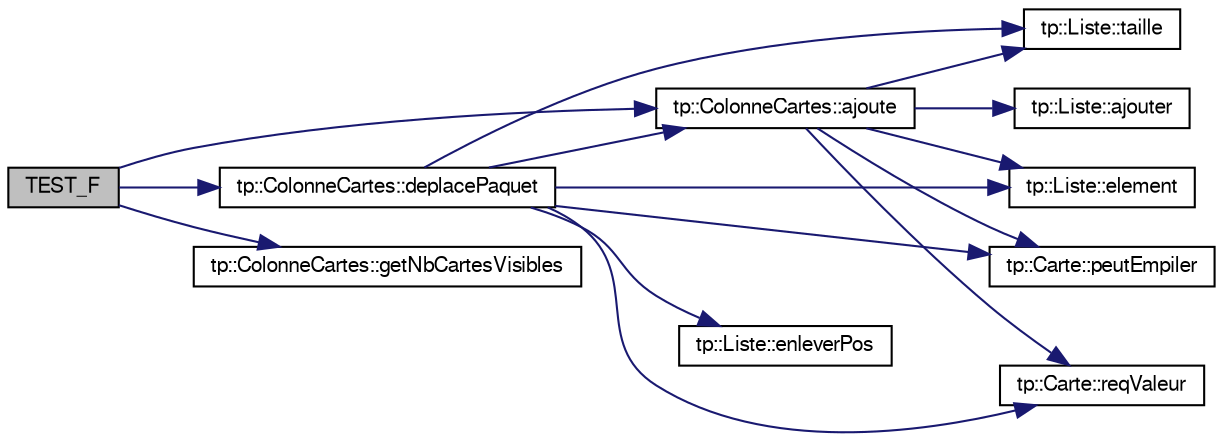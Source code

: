 digraph G
{
  edge [fontname="FreeSans",fontsize="10",labelfontname="FreeSans",labelfontsize="10"];
  node [fontname="FreeSans",fontsize="10",shape=record];
  rankdir="LR";
  Node1 [label="TEST_F",height=0.2,width=0.4,color="black", fillcolor="grey75", style="filled" fontcolor="black"];
  Node1 -> Node2 [color="midnightblue",fontsize="10",style="solid",fontname="FreeSans"];
  Node2 [label="tp::ColonneCartes::ajoute",height=0.2,width=0.4,color="black", fillcolor="white", style="filled",URL="$classtp_1_1_colonne_cartes.html#aef6472e295c531e17552ad38da57c5a2"];
  Node2 -> Node3 [color="midnightblue",fontsize="10",style="solid",fontname="FreeSans"];
  Node3 [label="tp::Liste::taille",height=0.2,width=0.4,color="black", fillcolor="white", style="filled",URL="$classtp_1_1_liste.html#aeeb54dad73348922331642d2971745a0"];
  Node2 -> Node4 [color="midnightblue",fontsize="10",style="solid",fontname="FreeSans"];
  Node4 [label="tp::Carte::reqValeur",height=0.2,width=0.4,color="black", fillcolor="white", style="filled",URL="$classtp_1_1_carte.html#a0c09ca9902a59d70cf9becb7cd901051"];
  Node2 -> Node5 [color="midnightblue",fontsize="10",style="solid",fontname="FreeSans"];
  Node5 [label="tp::Liste::element",height=0.2,width=0.4,color="black", fillcolor="white", style="filled",URL="$classtp_1_1_liste.html#a7a4ba387d5fd3750951c187847676ffb"];
  Node2 -> Node6 [color="midnightblue",fontsize="10",style="solid",fontname="FreeSans"];
  Node6 [label="tp::Carte::peutEmpiler",height=0.2,width=0.4,color="black", fillcolor="white", style="filled",URL="$classtp_1_1_carte.html#a42c9d0771e130773293b6ecc94cc9818"];
  Node2 -> Node7 [color="midnightblue",fontsize="10",style="solid",fontname="FreeSans"];
  Node7 [label="tp::Liste::ajouter",height=0.2,width=0.4,color="black", fillcolor="white", style="filled",URL="$classtp_1_1_liste.html#a31eb4dbcd4801fdb7b30b3e25de288bb"];
  Node1 -> Node8 [color="midnightblue",fontsize="10",style="solid",fontname="FreeSans"];
  Node8 [label="tp::ColonneCartes::deplacePaquet",height=0.2,width=0.4,color="black", fillcolor="white", style="filled",URL="$classtp_1_1_colonne_cartes.html#ae103e65b0ef1d4f459600932942f9ef2"];
  Node8 -> Node3 [color="midnightblue",fontsize="10",style="solid",fontname="FreeSans"];
  Node8 -> Node5 [color="midnightblue",fontsize="10",style="solid",fontname="FreeSans"];
  Node8 -> Node4 [color="midnightblue",fontsize="10",style="solid",fontname="FreeSans"];
  Node8 -> Node6 [color="midnightblue",fontsize="10",style="solid",fontname="FreeSans"];
  Node8 -> Node2 [color="midnightblue",fontsize="10",style="solid",fontname="FreeSans"];
  Node8 -> Node9 [color="midnightblue",fontsize="10",style="solid",fontname="FreeSans"];
  Node9 [label="tp::Liste::enleverPos",height=0.2,width=0.4,color="black", fillcolor="white", style="filled",URL="$classtp_1_1_liste.html#a6d29d156f43f026ac9714709a744dfc9"];
  Node1 -> Node10 [color="midnightblue",fontsize="10",style="solid",fontname="FreeSans"];
  Node10 [label="tp::ColonneCartes::getNbCartesVisibles",height=0.2,width=0.4,color="black", fillcolor="white", style="filled",URL="$classtp_1_1_colonne_cartes.html#a70d284c231bbacf29b6f060b0f730218"];
}
